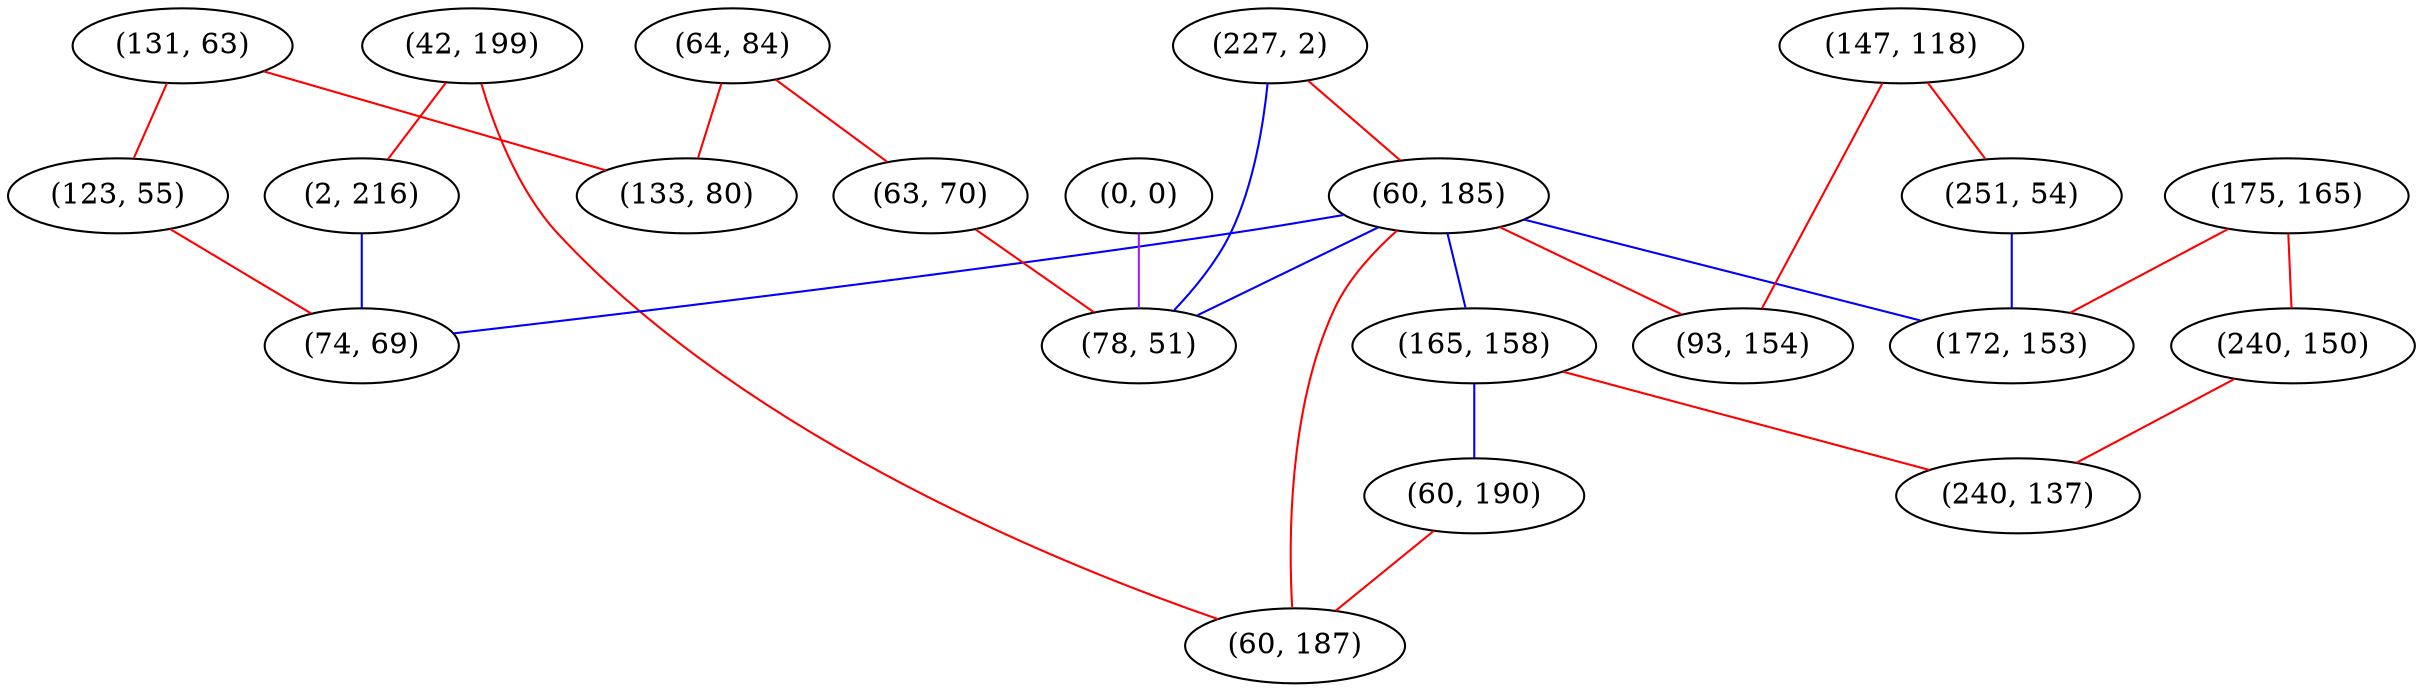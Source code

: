 graph "" {
"(64, 84)";
"(42, 199)";
"(131, 63)";
"(2, 216)";
"(227, 2)";
"(133, 80)";
"(60, 185)";
"(165, 158)";
"(123, 55)";
"(0, 0)";
"(147, 118)";
"(63, 70)";
"(175, 165)";
"(251, 54)";
"(74, 69)";
"(60, 190)";
"(240, 150)";
"(78, 51)";
"(172, 153)";
"(240, 137)";
"(60, 187)";
"(93, 154)";
"(64, 84)" -- "(63, 70)"  [color=red, key=0, weight=1];
"(64, 84)" -- "(133, 80)"  [color=red, key=0, weight=1];
"(42, 199)" -- "(2, 216)"  [color=red, key=0, weight=1];
"(42, 199)" -- "(60, 187)"  [color=red, key=0, weight=1];
"(131, 63)" -- "(123, 55)"  [color=red, key=0, weight=1];
"(131, 63)" -- "(133, 80)"  [color=red, key=0, weight=1];
"(2, 216)" -- "(74, 69)"  [color=blue, key=0, weight=3];
"(227, 2)" -- "(78, 51)"  [color=blue, key=0, weight=3];
"(227, 2)" -- "(60, 185)"  [color=red, key=0, weight=1];
"(60, 185)" -- "(165, 158)"  [color=blue, key=0, weight=3];
"(60, 185)" -- "(78, 51)"  [color=blue, key=0, weight=3];
"(60, 185)" -- "(172, 153)"  [color=blue, key=0, weight=3];
"(60, 185)" -- "(74, 69)"  [color=blue, key=0, weight=3];
"(60, 185)" -- "(60, 187)"  [color=red, key=0, weight=1];
"(60, 185)" -- "(93, 154)"  [color=red, key=0, weight=1];
"(165, 158)" -- "(240, 137)"  [color=red, key=0, weight=1];
"(165, 158)" -- "(60, 190)"  [color=blue, key=0, weight=3];
"(123, 55)" -- "(74, 69)"  [color=red, key=0, weight=1];
"(0, 0)" -- "(78, 51)"  [color=purple, key=0, weight=4];
"(147, 118)" -- "(93, 154)"  [color=red, key=0, weight=1];
"(147, 118)" -- "(251, 54)"  [color=red, key=0, weight=1];
"(63, 70)" -- "(78, 51)"  [color=red, key=0, weight=1];
"(175, 165)" -- "(240, 150)"  [color=red, key=0, weight=1];
"(175, 165)" -- "(172, 153)"  [color=red, key=0, weight=1];
"(251, 54)" -- "(172, 153)"  [color=blue, key=0, weight=3];
"(60, 190)" -- "(60, 187)"  [color=red, key=0, weight=1];
"(240, 150)" -- "(240, 137)"  [color=red, key=0, weight=1];
}
